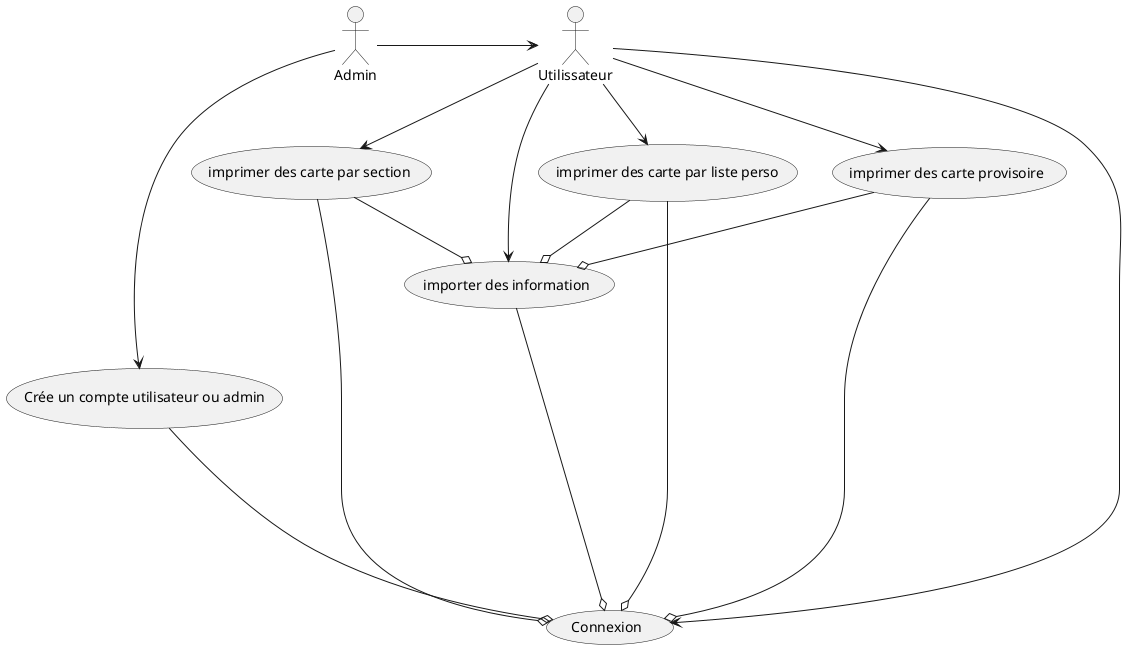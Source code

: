 @startuml

:Admin: as Admin
:Utilissateur: as User

Admin -> User

(Crée un compte utilisateur ou admin) as create

(Connexion) as login

create -o login
User -------> login
Admin -> create

(importer des information) as import
(imprimer des carte provisoire) as carteP
(imprimer des carte par section) as carteS
(imprimer des carte par liste perso) as carteLs
User -> import
User --> carteLs
User --> carteP
User --> carteS
import -o login
carteLs -o login
carteP -o login
carteS -o login
carteLs --o import
carteP --o import
carteS --o import
    
@enduml
